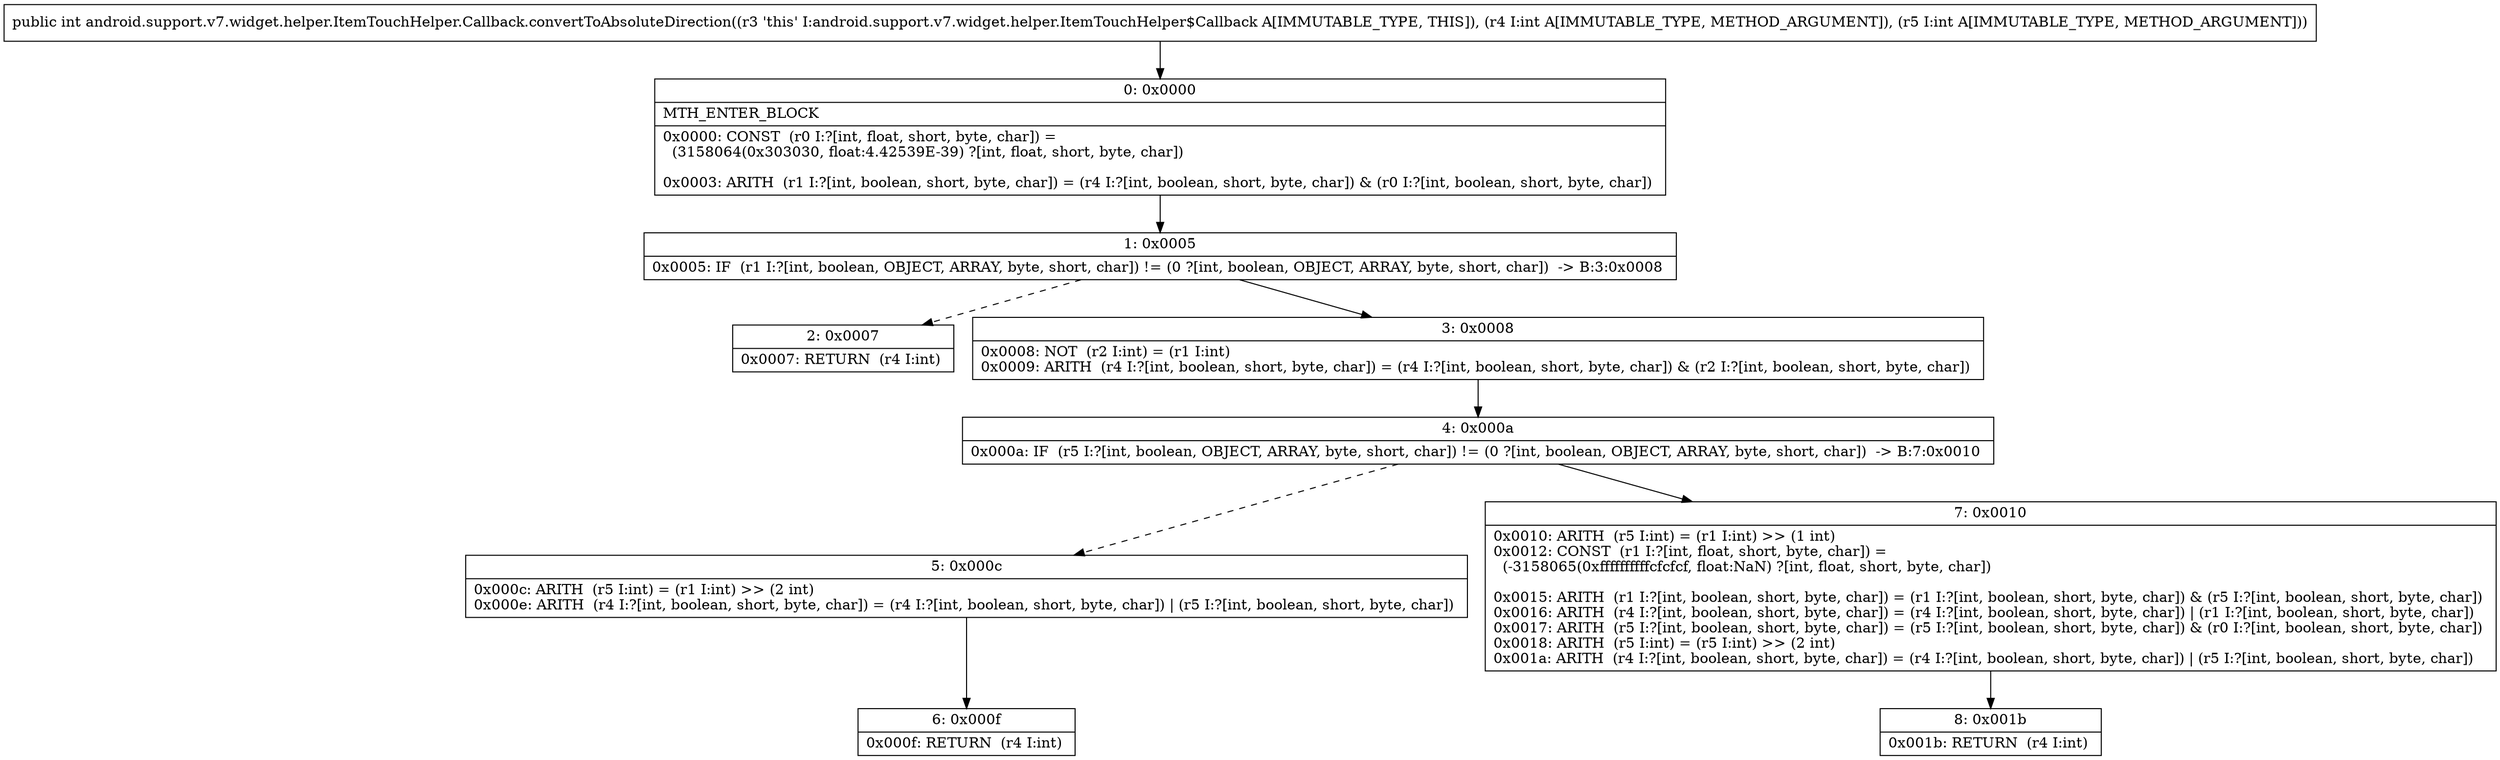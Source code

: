 digraph "CFG forandroid.support.v7.widget.helper.ItemTouchHelper.Callback.convertToAbsoluteDirection(II)I" {
Node_0 [shape=record,label="{0\:\ 0x0000|MTH_ENTER_BLOCK\l|0x0000: CONST  (r0 I:?[int, float, short, byte, char]) = \l  (3158064(0x303030, float:4.42539E\-39) ?[int, float, short, byte, char])\l \l0x0003: ARITH  (r1 I:?[int, boolean, short, byte, char]) = (r4 I:?[int, boolean, short, byte, char]) & (r0 I:?[int, boolean, short, byte, char]) \l}"];
Node_1 [shape=record,label="{1\:\ 0x0005|0x0005: IF  (r1 I:?[int, boolean, OBJECT, ARRAY, byte, short, char]) != (0 ?[int, boolean, OBJECT, ARRAY, byte, short, char])  \-\> B:3:0x0008 \l}"];
Node_2 [shape=record,label="{2\:\ 0x0007|0x0007: RETURN  (r4 I:int) \l}"];
Node_3 [shape=record,label="{3\:\ 0x0008|0x0008: NOT  (r2 I:int) = (r1 I:int) \l0x0009: ARITH  (r4 I:?[int, boolean, short, byte, char]) = (r4 I:?[int, boolean, short, byte, char]) & (r2 I:?[int, boolean, short, byte, char]) \l}"];
Node_4 [shape=record,label="{4\:\ 0x000a|0x000a: IF  (r5 I:?[int, boolean, OBJECT, ARRAY, byte, short, char]) != (0 ?[int, boolean, OBJECT, ARRAY, byte, short, char])  \-\> B:7:0x0010 \l}"];
Node_5 [shape=record,label="{5\:\ 0x000c|0x000c: ARITH  (r5 I:int) = (r1 I:int) \>\> (2 int) \l0x000e: ARITH  (r4 I:?[int, boolean, short, byte, char]) = (r4 I:?[int, boolean, short, byte, char]) \| (r5 I:?[int, boolean, short, byte, char]) \l}"];
Node_6 [shape=record,label="{6\:\ 0x000f|0x000f: RETURN  (r4 I:int) \l}"];
Node_7 [shape=record,label="{7\:\ 0x0010|0x0010: ARITH  (r5 I:int) = (r1 I:int) \>\> (1 int) \l0x0012: CONST  (r1 I:?[int, float, short, byte, char]) = \l  (\-3158065(0xffffffffffcfcfcf, float:NaN) ?[int, float, short, byte, char])\l \l0x0015: ARITH  (r1 I:?[int, boolean, short, byte, char]) = (r1 I:?[int, boolean, short, byte, char]) & (r5 I:?[int, boolean, short, byte, char]) \l0x0016: ARITH  (r4 I:?[int, boolean, short, byte, char]) = (r4 I:?[int, boolean, short, byte, char]) \| (r1 I:?[int, boolean, short, byte, char]) \l0x0017: ARITH  (r5 I:?[int, boolean, short, byte, char]) = (r5 I:?[int, boolean, short, byte, char]) & (r0 I:?[int, boolean, short, byte, char]) \l0x0018: ARITH  (r5 I:int) = (r5 I:int) \>\> (2 int) \l0x001a: ARITH  (r4 I:?[int, boolean, short, byte, char]) = (r4 I:?[int, boolean, short, byte, char]) \| (r5 I:?[int, boolean, short, byte, char]) \l}"];
Node_8 [shape=record,label="{8\:\ 0x001b|0x001b: RETURN  (r4 I:int) \l}"];
MethodNode[shape=record,label="{public int android.support.v7.widget.helper.ItemTouchHelper.Callback.convertToAbsoluteDirection((r3 'this' I:android.support.v7.widget.helper.ItemTouchHelper$Callback A[IMMUTABLE_TYPE, THIS]), (r4 I:int A[IMMUTABLE_TYPE, METHOD_ARGUMENT]), (r5 I:int A[IMMUTABLE_TYPE, METHOD_ARGUMENT])) }"];
MethodNode -> Node_0;
Node_0 -> Node_1;
Node_1 -> Node_2[style=dashed];
Node_1 -> Node_3;
Node_3 -> Node_4;
Node_4 -> Node_5[style=dashed];
Node_4 -> Node_7;
Node_5 -> Node_6;
Node_7 -> Node_8;
}

